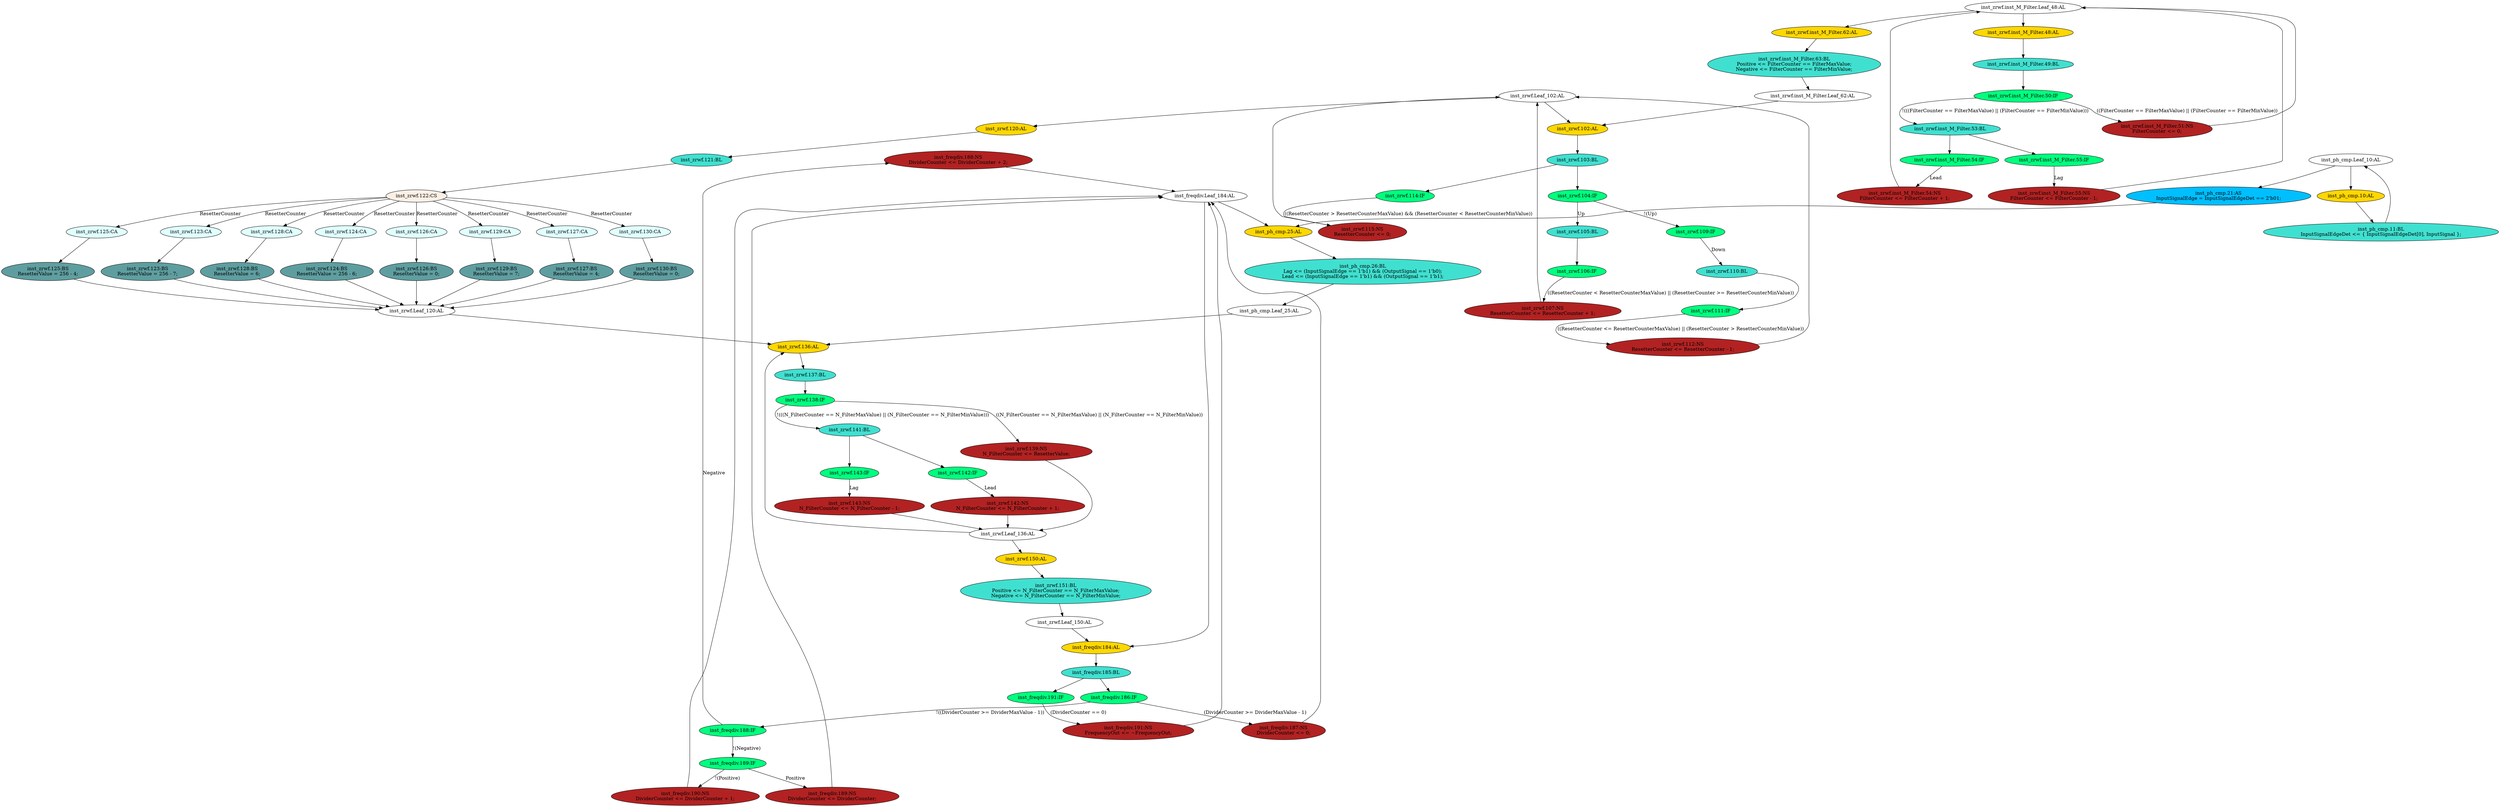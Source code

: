 strict digraph "compose( ,  )" {
	node [label="\N"];
	"inst_freqdiv.188:NS"	 [ast="<pyverilog.vparser.ast.NonblockingSubstitution object at 0x7f12a5ec8a90>",
		fillcolor=firebrick,
		label="inst_freqdiv.188:NS
DividerCounter <= DividerCounter + 2;",
		statements="[<pyverilog.vparser.ast.NonblockingSubstitution object at 0x7f12a5ec8a90>]",
		style=filled,
		typ=NonblockingSubstitution];
	"inst_freqdiv.Leaf_184:AL"	 [def_var="['FrequencyOut', 'DividerCounter']",
		label="inst_freqdiv.Leaf_184:AL"];
	"inst_freqdiv.188:NS" -> "inst_freqdiv.Leaf_184:AL"	 [cond="[]",
		lineno=None];
	"inst_zrwf.129:BS"	 [ast="<pyverilog.vparser.ast.BlockingSubstitution object at 0x7f12a5ea9150>",
		fillcolor=cadetblue,
		label="inst_zrwf.129:BS
ResetterValue = 7;",
		statements="[<pyverilog.vparser.ast.BlockingSubstitution object at 0x7f12a5ea9150>]",
		style=filled,
		typ=BlockingSubstitution];
	"inst_zrwf.Leaf_120:AL"	 [def_var="['ResetterValue']",
		label="inst_zrwf.Leaf_120:AL"];
	"inst_zrwf.129:BS" -> "inst_zrwf.Leaf_120:AL"	 [cond="[]",
		lineno=None];
	"inst_zrwf.127:BS"	 [ast="<pyverilog.vparser.ast.BlockingSubstitution object at 0x7f12a5e9fc90>",
		fillcolor=cadetblue,
		label="inst_zrwf.127:BS
ResetterValue = 4;",
		statements="[<pyverilog.vparser.ast.BlockingSubstitution object at 0x7f12a5e9fc90>]",
		style=filled,
		typ=BlockingSubstitution];
	"inst_zrwf.127:BS" -> "inst_zrwf.Leaf_120:AL"	 [cond="[]",
		lineno=None];
	"inst_zrwf.114:IF"	 [ast="<pyverilog.vparser.ast.IfStatement object at 0x7f12a5e9c890>",
		fillcolor=springgreen,
		label="inst_zrwf.114:IF",
		statements="[]",
		style=filled,
		typ=IfStatement];
	"inst_zrwf.115:NS"	 [ast="<pyverilog.vparser.ast.NonblockingSubstitution object at 0x7f12a5e9c9d0>",
		fillcolor=firebrick,
		label="inst_zrwf.115:NS
ResetterCounter <= 0;",
		statements="[<pyverilog.vparser.ast.NonblockingSubstitution object at 0x7f12a5e9c9d0>]",
		style=filled,
		typ=NonblockingSubstitution];
	"inst_zrwf.114:IF" -> "inst_zrwf.115:NS"	 [cond="['ResetterCounter', 'ResetterCounterMaxValue', 'ResetterCounter', 'ResetterCounterMinValue']",
		label="((ResetterCounter > ResetterCounterMaxValue) && (ResetterCounter < ResetterCounterMinValue))",
		lineno=114];
	"inst_zrwf.inst_M_Filter.62:AL"	 [ast="<pyverilog.vparser.ast.Always object at 0x7f12a5eff910>",
		clk_sens=True,
		fillcolor=gold,
		label="inst_zrwf.inst_M_Filter.62:AL",
		sens="['MainClock']",
		statements="[]",
		style=filled,
		typ=Always,
		use_var="['FilterCounter']"];
	"inst_zrwf.inst_M_Filter.63:BL"	 [ast="<pyverilog.vparser.ast.Block object at 0x7f12a5effb50>",
		fillcolor=turquoise,
		label="inst_zrwf.inst_M_Filter.63:BL
Positive <= FilterCounter == FilterMaxValue;
Negative <= FilterCounter == FilterMinValue;",
		statements="[<pyverilog.vparser.ast.NonblockingSubstitution object at 0x7f12a5effad0>, <pyverilog.vparser.ast.NonblockingSubstitution object \
at 0x7f12a5effd10>]",
		style=filled,
		typ=Block];
	"inst_zrwf.inst_M_Filter.62:AL" -> "inst_zrwf.inst_M_Filter.63:BL"	 [cond="[]",
		lineno=None];
	"inst_zrwf.130:BS"	 [ast="<pyverilog.vparser.ast.BlockingSubstitution object at 0x7f12a5ea9350>",
		fillcolor=cadetblue,
		label="inst_zrwf.130:BS
ResetterValue = 0;",
		statements="[<pyverilog.vparser.ast.BlockingSubstitution object at 0x7f12a5ea9350>]",
		style=filled,
		typ=BlockingSubstitution];
	"inst_zrwf.130:BS" -> "inst_zrwf.Leaf_120:AL"	 [cond="[]",
		lineno=None];
	"inst_zrwf.inst_M_Filter.54:IF"	 [ast="<pyverilog.vparser.ast.IfStatement object at 0x7f12a5eff2d0>",
		fillcolor=springgreen,
		label="inst_zrwf.inst_M_Filter.54:IF",
		statements="[]",
		style=filled,
		typ=IfStatement];
	"inst_zrwf.inst_M_Filter.54:NS"	 [ast="<pyverilog.vparser.ast.NonblockingSubstitution object at 0x7f12a5eff490>",
		fillcolor=firebrick,
		label="inst_zrwf.inst_M_Filter.54:NS
FilterCounter <= FilterCounter + 1;",
		statements="[<pyverilog.vparser.ast.NonblockingSubstitution object at 0x7f12a5eff490>]",
		style=filled,
		typ=NonblockingSubstitution];
	"inst_zrwf.inst_M_Filter.54:IF" -> "inst_zrwf.inst_M_Filter.54:NS"	 [cond="['Lead']",
		label=Lead,
		lineno=54];
	"inst_freqdiv.187:NS"	 [ast="<pyverilog.vparser.ast.NonblockingSubstitution object at 0x7f12a5ec8710>",
		fillcolor=firebrick,
		label="inst_freqdiv.187:NS
DividerCounter <= 0;",
		statements="[<pyverilog.vparser.ast.NonblockingSubstitution object at 0x7f12a5ec8710>]",
		style=filled,
		typ=NonblockingSubstitution];
	"inst_freqdiv.187:NS" -> "inst_freqdiv.Leaf_184:AL"	 [cond="[]",
		lineno=None];
	"inst_zrwf.142:NS"	 [ast="<pyverilog.vparser.ast.NonblockingSubstitution object at 0x7f12a5ea9d50>",
		fillcolor=firebrick,
		label="inst_zrwf.142:NS
N_FilterCounter <= N_FilterCounter + 1;",
		statements="[<pyverilog.vparser.ast.NonblockingSubstitution object at 0x7f12a5ea9d50>]",
		style=filled,
		typ=NonblockingSubstitution];
	"inst_zrwf.Leaf_136:AL"	 [def_var="['N_FilterCounter']",
		label="inst_zrwf.Leaf_136:AL"];
	"inst_zrwf.142:NS" -> "inst_zrwf.Leaf_136:AL"	 [cond="[]",
		lineno=None];
	"inst_ph_cmp.26:BL"	 [ast="<pyverilog.vparser.ast.Block object at 0x7f12a62ede50>",
		fillcolor=turquoise,
		label="inst_ph_cmp.26:BL
Lag <= (InputSignalEdge == 1'b1) && (OutputSignal == 1'b0);
Lead <= (InputSignalEdge == 1'b1) && (OutputSignal == \
1'b1);",
		statements="[<pyverilog.vparser.ast.NonblockingSubstitution object at 0x7f12a62ed1d0>, <pyverilog.vparser.ast.NonblockingSubstitution object \
at 0x7f12a6641890>]",
		style=filled,
		typ=Block];
	"inst_ph_cmp.Leaf_25:AL"	 [def_var="['Lag', 'Lead']",
		label="inst_ph_cmp.Leaf_25:AL"];
	"inst_ph_cmp.26:BL" -> "inst_ph_cmp.Leaf_25:AL"	 [cond="[]",
		lineno=None];
	"inst_zrwf.112:NS"	 [ast="<pyverilog.vparser.ast.NonblockingSubstitution object at 0x7f12a5e9c610>",
		fillcolor=firebrick,
		label="inst_zrwf.112:NS
ResetterCounter <= ResetterCounter - 1;",
		statements="[<pyverilog.vparser.ast.NonblockingSubstitution object at 0x7f12a5e9c610>]",
		style=filled,
		typ=NonblockingSubstitution];
	"inst_zrwf.Leaf_102:AL"	 [def_var="['ResetterCounter']",
		label="inst_zrwf.Leaf_102:AL"];
	"inst_zrwf.112:NS" -> "inst_zrwf.Leaf_102:AL"	 [cond="[]",
		lineno=None];
	"inst_zrwf.105:BL"	 [ast="<pyverilog.vparser.ast.Block object at 0x7f12a5efd850>",
		fillcolor=turquoise,
		label="inst_zrwf.105:BL",
		statements="[]",
		style=filled,
		typ=Block];
	"inst_zrwf.106:IF"	 [ast="<pyverilog.vparser.ast.IfStatement object at 0x7f12a5efdd10>",
		fillcolor=springgreen,
		label="inst_zrwf.106:IF",
		statements="[]",
		style=filled,
		typ=IfStatement];
	"inst_zrwf.105:BL" -> "inst_zrwf.106:IF"	 [cond="[]",
		lineno=None];
	"inst_freqdiv.184:AL"	 [ast="<pyverilog.vparser.ast.Always object at 0x7f12a5ec8390>",
		clk_sens=True,
		fillcolor=gold,
		label="inst_freqdiv.184:AL",
		sens="['MainClock']",
		statements="[]",
		style=filled,
		typ=Always,
		use_var="['DividerMaxValue', 'FrequencyOut', 'DividerCounter', 'Negative', 'Positive']"];
	"inst_freqdiv.Leaf_184:AL" -> "inst_freqdiv.184:AL";
	"inst_ph_cmp.25:AL"	 [ast="<pyverilog.vparser.ast.Always object at 0x7f12a6309650>",
		clk_sens=True,
		fillcolor=gold,
		label="inst_ph_cmp.25:AL",
		sens="['MainClock']",
		statements="[]",
		style=filled,
		typ=Always,
		use_var="['InputSignalEdge', 'OutputSignal']"];
	"inst_freqdiv.Leaf_184:AL" -> "inst_ph_cmp.25:AL";
	"inst_freqdiv.190:NS"	 [ast="<pyverilog.vparser.ast.NonblockingSubstitution object at 0x7f12a5ec4050>",
		fillcolor=firebrick,
		label="inst_freqdiv.190:NS
DividerCounter <= DividerCounter + 1;",
		statements="[<pyverilog.vparser.ast.NonblockingSubstitution object at 0x7f12a5ec4050>]",
		style=filled,
		typ=NonblockingSubstitution];
	"inst_freqdiv.190:NS" -> "inst_freqdiv.Leaf_184:AL"	 [cond="[]",
		lineno=None];
	"inst_zrwf.inst_M_Filter.51:NS"	 [ast="<pyverilog.vparser.ast.NonblockingSubstitution object at 0x7f12a5eff0d0>",
		fillcolor=firebrick,
		label="inst_zrwf.inst_M_Filter.51:NS
FilterCounter <= 0;",
		statements="[<pyverilog.vparser.ast.NonblockingSubstitution object at 0x7f12a5eff0d0>]",
		style=filled,
		typ=NonblockingSubstitution];
	"inst_zrwf.inst_M_Filter.Leaf_48:AL"	 [def_var="['FilterCounter']",
		label="inst_zrwf.inst_M_Filter.Leaf_48:AL"];
	"inst_zrwf.inst_M_Filter.51:NS" -> "inst_zrwf.inst_M_Filter.Leaf_48:AL"	 [cond="[]",
		lineno=None];
	"inst_zrwf.inst_M_Filter.Leaf_62:AL"	 [def_var="['Positive', 'Negative']",
		label="inst_zrwf.inst_M_Filter.Leaf_62:AL"];
	"inst_zrwf.102:AL"	 [ast="<pyverilog.vparser.ast.Always object at 0x7f12a5efd890>",
		clk_sens=True,
		fillcolor=gold,
		label="inst_zrwf.102:AL",
		sens="['MainClock']",
		statements="[]",
		style=filled,
		typ=Always,
		use_var="['ResetterCounterMaxValue', 'ResetterCounter', 'ResetterCounterMinValue', 'Down', 'Up']"];
	"inst_zrwf.inst_M_Filter.Leaf_62:AL" -> "inst_zrwf.102:AL";
	"inst_zrwf.107:NS"	 [ast="<pyverilog.vparser.ast.NonblockingSubstitution object at 0x7f12a5efdf10>",
		fillcolor=firebrick,
		label="inst_zrwf.107:NS
ResetterCounter <= ResetterCounter + 1;",
		statements="[<pyverilog.vparser.ast.NonblockingSubstitution object at 0x7f12a5efdf10>]",
		style=filled,
		typ=NonblockingSubstitution];
	"inst_zrwf.107:NS" -> "inst_zrwf.Leaf_102:AL"	 [cond="[]",
		lineno=None];
	"inst_zrwf.125:BS"	 [ast="<pyverilog.vparser.ast.BlockingSubstitution object at 0x7f12a5e9f810>",
		fillcolor=cadetblue,
		label="inst_zrwf.125:BS
ResetterValue = 256 - 4;",
		statements="[<pyverilog.vparser.ast.BlockingSubstitution object at 0x7f12a5e9f810>]",
		style=filled,
		typ=BlockingSubstitution];
	"inst_zrwf.125:BS" -> "inst_zrwf.Leaf_120:AL"	 [cond="[]",
		lineno=None];
	"inst_zrwf.136:AL"	 [ast="<pyverilog.vparser.ast.Always object at 0x7f12a5ea94d0>",
		clk_sens=True,
		fillcolor=gold,
		label="inst_zrwf.136:AL",
		sens="['MainClock']",
		statements="[]",
		style=filled,
		typ=Always,
		use_var="['Lead', 'N_FilterMaxValue', 'Lag', 'ResetterValue', 'N_FilterMinValue', 'N_FilterCounter']"];
	"inst_zrwf.137:BL"	 [ast="<pyverilog.vparser.ast.Block object at 0x7f12a5ea9550>",
		fillcolor=turquoise,
		label="inst_zrwf.137:BL",
		statements="[]",
		style=filled,
		typ=Block];
	"inst_zrwf.136:AL" -> "inst_zrwf.137:BL"	 [cond="[]",
		lineno=None];
	"inst_zrwf.103:BL"	 [ast="<pyverilog.vparser.ast.Block object at 0x7f12a5efd990>",
		fillcolor=turquoise,
		label="inst_zrwf.103:BL",
		statements="[]",
		style=filled,
		typ=Block];
	"inst_zrwf.103:BL" -> "inst_zrwf.114:IF"	 [cond="[]",
		lineno=None];
	"inst_zrwf.104:IF"	 [ast="<pyverilog.vparser.ast.IfStatement object at 0x7f12a5efdf90>",
		fillcolor=springgreen,
		label="inst_zrwf.104:IF",
		statements="[]",
		style=filled,
		typ=IfStatement];
	"inst_zrwf.103:BL" -> "inst_zrwf.104:IF"	 [cond="[]",
		lineno=None];
	"inst_zrwf.123:CA"	 [ast="<pyverilog.vparser.ast.Case object at 0x7f12a5e9cfd0>",
		fillcolor=lightcyan,
		label="inst_zrwf.123:CA",
		statements="[]",
		style=filled,
		typ=Case];
	"inst_zrwf.123:BS"	 [ast="<pyverilog.vparser.ast.BlockingSubstitution object at 0x7f12a5e9f190>",
		fillcolor=cadetblue,
		label="inst_zrwf.123:BS
ResetterValue = 256 - 7;",
		statements="[<pyverilog.vparser.ast.BlockingSubstitution object at 0x7f12a5e9f190>]",
		style=filled,
		typ=BlockingSubstitution];
	"inst_zrwf.123:CA" -> "inst_zrwf.123:BS"	 [cond="[]",
		lineno=None];
	"inst_zrwf.inst_M_Filter.48:AL"	 [ast="<pyverilog.vparser.ast.Always object at 0x7f12a5ecac10>",
		clk_sens=True,
		fillcolor=gold,
		label="inst_zrwf.inst_M_Filter.48:AL",
		sens="['MainClock']",
		statements="[]",
		style=filled,
		typ=Always,
		use_var="['Lag', 'FilterMaxValue', 'FilterCounter', 'FilterMinValue', 'Lead']"];
	"inst_zrwf.inst_M_Filter.49:BL"	 [ast="<pyverilog.vparser.ast.Block object at 0x7f12a5ecac90>",
		fillcolor=turquoise,
		label="inst_zrwf.inst_M_Filter.49:BL",
		statements="[]",
		style=filled,
		typ=Block];
	"inst_zrwf.inst_M_Filter.48:AL" -> "inst_zrwf.inst_M_Filter.49:BL"	 [cond="[]",
		lineno=None];
	"inst_freqdiv.185:BL"	 [ast="<pyverilog.vparser.ast.Block object at 0x7f12a5ec83d0>",
		fillcolor=turquoise,
		label="inst_freqdiv.185:BL",
		statements="[]",
		style=filled,
		typ=Block];
	"inst_freqdiv.186:IF"	 [ast="<pyverilog.vparser.ast.IfStatement object at 0x7f12a5ec86d0>",
		fillcolor=springgreen,
		label="inst_freqdiv.186:IF",
		statements="[]",
		style=filled,
		typ=IfStatement];
	"inst_freqdiv.185:BL" -> "inst_freqdiv.186:IF"	 [cond="[]",
		lineno=None];
	"inst_freqdiv.191:IF"	 [ast="<pyverilog.vparser.ast.IfStatement object at 0x7f12a5ec8e10>",
		fillcolor=springgreen,
		label="inst_freqdiv.191:IF",
		statements="[]",
		style=filled,
		typ=IfStatement];
	"inst_freqdiv.185:BL" -> "inst_freqdiv.191:IF"	 [cond="[]",
		lineno=None];
	"inst_freqdiv.191:NS"	 [ast="<pyverilog.vparser.ast.NonblockingSubstitution object at 0x7f12a5ec41d0>",
		fillcolor=firebrick,
		label="inst_freqdiv.191:NS
FrequencyOut <= ~FrequencyOut;",
		statements="[<pyverilog.vparser.ast.NonblockingSubstitution object at 0x7f12a5ec41d0>]",
		style=filled,
		typ=NonblockingSubstitution];
	"inst_freqdiv.191:NS" -> "inst_freqdiv.Leaf_184:AL"	 [cond="[]",
		lineno=None];
	"inst_zrwf.143:IF"	 [ast="<pyverilog.vparser.ast.IfStatement object at 0x7f12a5ea9e90>",
		fillcolor=springgreen,
		label="inst_zrwf.143:IF",
		statements="[]",
		style=filled,
		typ=IfStatement];
	"inst_zrwf.143:NS"	 [ast="<pyverilog.vparser.ast.NonblockingSubstitution object at 0x7f12a5ea8090>",
		fillcolor=firebrick,
		label="inst_zrwf.143:NS
N_FilterCounter <= N_FilterCounter - 1;",
		statements="[<pyverilog.vparser.ast.NonblockingSubstitution object at 0x7f12a5ea8090>]",
		style=filled,
		typ=NonblockingSubstitution];
	"inst_zrwf.143:IF" -> "inst_zrwf.143:NS"	 [cond="['Lag']",
		label=Lag,
		lineno=143];
	"inst_zrwf.115:NS" -> "inst_zrwf.Leaf_102:AL"	 [cond="[]",
		lineno=None];
	"inst_zrwf.128:BS"	 [ast="<pyverilog.vparser.ast.BlockingSubstitution object at 0x7f12a5e9fed0>",
		fillcolor=cadetblue,
		label="inst_zrwf.128:BS
ResetterValue = 6;",
		statements="[<pyverilog.vparser.ast.BlockingSubstitution object at 0x7f12a5e9fed0>]",
		style=filled,
		typ=BlockingSubstitution];
	"inst_zrwf.128:BS" -> "inst_zrwf.Leaf_120:AL"	 [cond="[]",
		lineno=None];
	"inst_zrwf.120:AL"	 [ast="<pyverilog.vparser.ast.Always object at 0x7f12a5e9cd90>",
		clk_sens=False,
		fillcolor=gold,
		label="inst_zrwf.120:AL",
		sens="[]",
		statements="[]",
		style=filled,
		typ=Always,
		use_var="['ResetterCounter']"];
	"inst_zrwf.121:BL"	 [ast="<pyverilog.vparser.ast.Block object at 0x7f12a5e9ce10>",
		fillcolor=turquoise,
		label="inst_zrwf.121:BL",
		statements="[]",
		style=filled,
		typ=Block];
	"inst_zrwf.120:AL" -> "inst_zrwf.121:BL"	 [cond="[]",
		lineno=None];
	"inst_zrwf.inst_M_Filter.63:BL" -> "inst_zrwf.inst_M_Filter.Leaf_62:AL"	 [cond="[]",
		lineno=None];
	"inst_zrwf.127:CA"	 [ast="<pyverilog.vparser.ast.Case object at 0x7f12a5e9fb90>",
		fillcolor=lightcyan,
		label="inst_zrwf.127:CA",
		statements="[]",
		style=filled,
		typ=Case];
	"inst_zrwf.127:CA" -> "inst_zrwf.127:BS"	 [cond="[]",
		lineno=None];
	"inst_zrwf.123:BS" -> "inst_zrwf.Leaf_120:AL"	 [cond="[]",
		lineno=None];
	"inst_ph_cmp.Leaf_10:AL"	 [def_var="['InputSignalEdgeDet']",
		label="inst_ph_cmp.Leaf_10:AL"];
	"inst_ph_cmp.21:AS"	 [ast="<pyverilog.vparser.ast.Assign object at 0x7f12a6295dd0>",
		def_var="['InputSignalEdge']",
		fillcolor=deepskyblue,
		label="inst_ph_cmp.21:AS
InputSignalEdge = InputSignalEdgeDet == 2'b01;",
		statements="[]",
		style=filled,
		typ=Assign,
		use_var="['InputSignalEdgeDet']"];
	"inst_ph_cmp.Leaf_10:AL" -> "inst_ph_cmp.21:AS";
	"inst_ph_cmp.10:AL"	 [ast="<pyverilog.vparser.ast.Always object at 0x7f12a65dc390>",
		clk_sens=True,
		fillcolor=gold,
		label="inst_ph_cmp.10:AL",
		sens="['MainClock']",
		statements="[]",
		style=filled,
		typ=Always,
		use_var="['InputSignal', 'InputSignalEdgeDet']"];
	"inst_ph_cmp.Leaf_10:AL" -> "inst_ph_cmp.10:AL";
	"inst_zrwf.106:IF" -> "inst_zrwf.107:NS"	 [cond="['ResetterCounter', 'ResetterCounterMaxValue', 'ResetterCounter', 'ResetterCounterMinValue']",
		label="((ResetterCounter < ResetterCounterMaxValue) || (ResetterCounter >= ResetterCounterMinValue))",
		lineno=106];
	"inst_zrwf.129:CA"	 [ast="<pyverilog.vparser.ast.Case object at 0x7f12a5ea9050>",
		fillcolor=lightcyan,
		label="inst_zrwf.129:CA",
		statements="[]",
		style=filled,
		typ=Case];
	"inst_zrwf.129:CA" -> "inst_zrwf.129:BS"	 [cond="[]",
		lineno=None];
	"inst_zrwf.110:BL"	 [ast="<pyverilog.vparser.ast.Block object at 0x7f12a5e9c090>",
		fillcolor=turquoise,
		label="inst_zrwf.110:BL",
		statements="[]",
		style=filled,
		typ=Block];
	"inst_zrwf.111:IF"	 [ast="<pyverilog.vparser.ast.IfStatement object at 0x7f12a5e9c410>",
		fillcolor=springgreen,
		label="inst_zrwf.111:IF",
		statements="[]",
		style=filled,
		typ=IfStatement];
	"inst_zrwf.110:BL" -> "inst_zrwf.111:IF"	 [cond="[]",
		lineno=None];
	"inst_zrwf.130:CA"	 [ast="<pyverilog.vparser.ast.Case object at 0x7f12a5ea9250>",
		fillcolor=lightcyan,
		label="inst_zrwf.130:CA",
		statements="[]",
		style=filled,
		typ=Case];
	"inst_zrwf.130:CA" -> "inst_zrwf.130:BS"	 [cond="[]",
		lineno=None];
	"inst_zrwf.138:IF"	 [ast="<pyverilog.vparser.ast.IfStatement object at 0x7f12a5ea99d0>",
		fillcolor=springgreen,
		label="inst_zrwf.138:IF",
		statements="[]",
		style=filled,
		typ=IfStatement];
	"inst_zrwf.137:BL" -> "inst_zrwf.138:IF"	 [cond="[]",
		lineno=None];
	"inst_zrwf.128:CA"	 [ast="<pyverilog.vparser.ast.Case object at 0x7f12a5e9fdd0>",
		fillcolor=lightcyan,
		label="inst_zrwf.128:CA",
		statements="[]",
		style=filled,
		typ=Case];
	"inst_zrwf.128:CA" -> "inst_zrwf.128:BS"	 [cond="[]",
		lineno=None];
	"inst_zrwf.122:CS"	 [ast="<pyverilog.vparser.ast.CaseStatement object at 0x7f12a5ea91d0>",
		fillcolor=linen,
		label="inst_zrwf.122:CS",
		statements="[]",
		style=filled,
		typ=CaseStatement];
	"inst_zrwf.122:CS" -> "inst_zrwf.123:CA"	 [cond="['ResetterCounter']",
		label=ResetterCounter,
		lineno=122];
	"inst_zrwf.122:CS" -> "inst_zrwf.127:CA"	 [cond="['ResetterCounter']",
		label=ResetterCounter,
		lineno=122];
	"inst_zrwf.122:CS" -> "inst_zrwf.129:CA"	 [cond="['ResetterCounter']",
		label=ResetterCounter,
		lineno=122];
	"inst_zrwf.122:CS" -> "inst_zrwf.130:CA"	 [cond="['ResetterCounter']",
		label=ResetterCounter,
		lineno=122];
	"inst_zrwf.122:CS" -> "inst_zrwf.128:CA"	 [cond="['ResetterCounter']",
		label=ResetterCounter,
		lineno=122];
	"inst_zrwf.125:CA"	 [ast="<pyverilog.vparser.ast.Case object at 0x7f12a5e9f690>",
		fillcolor=lightcyan,
		label="inst_zrwf.125:CA",
		statements="[]",
		style=filled,
		typ=Case];
	"inst_zrwf.122:CS" -> "inst_zrwf.125:CA"	 [cond="['ResetterCounter']",
		label=ResetterCounter,
		lineno=122];
	"inst_zrwf.124:CA"	 [ast="<pyverilog.vparser.ast.Case object at 0x7f12a5e9f390>",
		fillcolor=lightcyan,
		label="inst_zrwf.124:CA",
		statements="[]",
		style=filled,
		typ=Case];
	"inst_zrwf.122:CS" -> "inst_zrwf.124:CA"	 [cond="['ResetterCounter']",
		label=ResetterCounter,
		lineno=122];
	"inst_zrwf.126:CA"	 [ast="<pyverilog.vparser.ast.Case object at 0x7f12a5e9f950>",
		fillcolor=lightcyan,
		label="inst_zrwf.126:CA",
		statements="[]",
		style=filled,
		typ=Case];
	"inst_zrwf.122:CS" -> "inst_zrwf.126:CA"	 [cond="['ResetterCounter']",
		label=ResetterCounter,
		lineno=122];
	"inst_zrwf.109:IF"	 [ast="<pyverilog.vparser.ast.IfStatement object at 0x7f12a5e9c050>",
		fillcolor=springgreen,
		label="inst_zrwf.109:IF",
		statements="[]",
		style=filled,
		typ=IfStatement];
	"inst_zrwf.109:IF" -> "inst_zrwf.110:BL"	 [cond="['Down']",
		label=Down,
		lineno=109];
	"inst_ph_cmp.21:AS" -> "inst_ph_cmp.25:AL";
	"inst_zrwf.143:NS" -> "inst_zrwf.Leaf_136:AL"	 [cond="[]",
		lineno=None];
	"inst_zrwf.inst_M_Filter.55:IF"	 [ast="<pyverilog.vparser.ast.IfStatement object at 0x7f12a5eff590>",
		fillcolor=springgreen,
		label="inst_zrwf.inst_M_Filter.55:IF",
		statements="[]",
		style=filled,
		typ=IfStatement];
	"inst_zrwf.inst_M_Filter.55:NS"	 [ast="<pyverilog.vparser.ast.NonblockingSubstitution object at 0x7f12a5eff750>",
		fillcolor=firebrick,
		label="inst_zrwf.inst_M_Filter.55:NS
FilterCounter <= FilterCounter - 1;",
		statements="[<pyverilog.vparser.ast.NonblockingSubstitution object at 0x7f12a5eff750>]",
		style=filled,
		typ=NonblockingSubstitution];
	"inst_zrwf.inst_M_Filter.55:IF" -> "inst_zrwf.inst_M_Filter.55:NS"	 [cond="['Lag']",
		label=Lag,
		lineno=55];
	"inst_zrwf.142:IF"	 [ast="<pyverilog.vparser.ast.IfStatement object at 0x7f12a5ea9b90>",
		fillcolor=springgreen,
		label="inst_zrwf.142:IF",
		statements="[]",
		style=filled,
		typ=IfStatement];
	"inst_zrwf.142:IF" -> "inst_zrwf.142:NS"	 [cond="['Lead']",
		label=Lead,
		lineno=142];
	"inst_freqdiv.186:IF" -> "inst_freqdiv.187:NS"	 [cond="['DividerCounter', 'DividerMaxValue']",
		label="(DividerCounter >= DividerMaxValue - 1)",
		lineno=186];
	"inst_freqdiv.188:IF"	 [ast="<pyverilog.vparser.ast.IfStatement object at 0x7f12a5ec8a50>",
		fillcolor=springgreen,
		label="inst_freqdiv.188:IF",
		statements="[]",
		style=filled,
		typ=IfStatement];
	"inst_freqdiv.186:IF" -> "inst_freqdiv.188:IF"	 [cond="['DividerCounter', 'DividerMaxValue']",
		label="!((DividerCounter >= DividerMaxValue - 1))",
		lineno=186];
	"inst_ph_cmp.11:BL"	 [ast="<pyverilog.vparser.ast.Block object at 0x7f12a6331990>",
		fillcolor=turquoise,
		label="inst_ph_cmp.11:BL
InputSignalEdgeDet <= { InputSignalEdgeDet[0], InputSignal };",
		statements="[<pyverilog.vparser.ast.NonblockingSubstitution object at 0x7f12a62f1190>]",
		style=filled,
		typ=Block];
	"inst_ph_cmp.10:AL" -> "inst_ph_cmp.11:BL"	 [cond="[]",
		lineno=None];
	"inst_zrwf.inst_M_Filter.55:NS" -> "inst_zrwf.inst_M_Filter.Leaf_48:AL"	 [cond="[]",
		lineno=None];
	"inst_zrwf.111:IF" -> "inst_zrwf.112:NS"	 [cond="['ResetterCounter', 'ResetterCounterMaxValue', 'ResetterCounter', 'ResetterCounterMinValue']",
		label="((ResetterCounter <= ResetterCounterMaxValue) || (ResetterCounter > ResetterCounterMinValue))",
		lineno=111];
	"inst_zrwf.124:BS"	 [ast="<pyverilog.vparser.ast.BlockingSubstitution object at 0x7f12a5e9f510>",
		fillcolor=cadetblue,
		label="inst_zrwf.124:BS
ResetterValue = 256 - 6;",
		statements="[<pyverilog.vparser.ast.BlockingSubstitution object at 0x7f12a5e9f510>]",
		style=filled,
		typ=BlockingSubstitution];
	"inst_zrwf.124:BS" -> "inst_zrwf.Leaf_120:AL"	 [cond="[]",
		lineno=None];
	"inst_zrwf.inst_M_Filter.50:IF"	 [ast="<pyverilog.vparser.ast.IfStatement object at 0x7f12a5eff110>",
		fillcolor=springgreen,
		label="inst_zrwf.inst_M_Filter.50:IF",
		statements="[]",
		style=filled,
		typ=IfStatement];
	"inst_zrwf.inst_M_Filter.49:BL" -> "inst_zrwf.inst_M_Filter.50:IF"	 [cond="[]",
		lineno=None];
	"inst_freqdiv.191:IF" -> "inst_freqdiv.191:NS"	 [cond="['DividerCounter']",
		label="(DividerCounter == 0)",
		lineno=191];
	"inst_zrwf.139:NS"	 [ast="<pyverilog.vparser.ast.NonblockingSubstitution object at 0x7f12a5ea9990>",
		fillcolor=firebrick,
		label="inst_zrwf.139:NS
N_FilterCounter <= ResetterValue;",
		statements="[<pyverilog.vparser.ast.NonblockingSubstitution object at 0x7f12a5ea9990>]",
		style=filled,
		typ=NonblockingSubstitution];
	"inst_zrwf.139:NS" -> "inst_zrwf.Leaf_136:AL"	 [cond="[]",
		lineno=None];
	"inst_ph_cmp.Leaf_25:AL" -> "inst_zrwf.136:AL";
	"inst_zrwf.125:CA" -> "inst_zrwf.125:BS"	 [cond="[]",
		lineno=None];
	"inst_zrwf.Leaf_102:AL" -> "inst_zrwf.120:AL";
	"inst_zrwf.Leaf_102:AL" -> "inst_zrwf.102:AL";
	"inst_zrwf.124:CA" -> "inst_zrwf.124:BS"	 [cond="[]",
		lineno=None];
	"inst_zrwf.Leaf_136:AL" -> "inst_zrwf.136:AL";
	"inst_zrwf.150:AL"	 [ast="<pyverilog.vparser.ast.Always object at 0x7f12a5ea8250>",
		clk_sens=True,
		fillcolor=gold,
		label="inst_zrwf.150:AL",
		sens="['MainClock']",
		statements="[]",
		style=filled,
		typ=Always,
		use_var="['N_FilterCounter']"];
	"inst_zrwf.Leaf_136:AL" -> "inst_zrwf.150:AL";
	"inst_zrwf.141:BL"	 [ast="<pyverilog.vparser.ast.Block object at 0x7f12a5ea9dd0>",
		fillcolor=turquoise,
		label="inst_zrwf.141:BL",
		statements="[]",
		style=filled,
		typ=Block];
	"inst_zrwf.141:BL" -> "inst_zrwf.143:IF"	 [cond="[]",
		lineno=None];
	"inst_zrwf.141:BL" -> "inst_zrwf.142:IF"	 [cond="[]",
		lineno=None];
	"inst_zrwf.151:BL"	 [ast="<pyverilog.vparser.ast.Block object at 0x7f12a5ea8490>",
		fillcolor=turquoise,
		label="inst_zrwf.151:BL
Positive <= N_FilterCounter == N_FilterMaxValue;
Negative <= N_FilterCounter == N_FilterMinValue;",
		statements="[<pyverilog.vparser.ast.NonblockingSubstitution object at 0x7f12a5ea8410>, <pyverilog.vparser.ast.NonblockingSubstitution object \
at 0x7f12a5ea8650>]",
		style=filled,
		typ=Block];
	"inst_zrwf.150:AL" -> "inst_zrwf.151:BL"	 [cond="[]",
		lineno=None];
	"inst_freqdiv.189:NS"	 [ast="<pyverilog.vparser.ast.NonblockingSubstitution object at 0x7f12a5ec8d90>",
		fillcolor=firebrick,
		label="inst_freqdiv.189:NS
DividerCounter <= DividerCounter;",
		statements="[<pyverilog.vparser.ast.NonblockingSubstitution object at 0x7f12a5ec8d90>]",
		style=filled,
		typ=NonblockingSubstitution];
	"inst_freqdiv.189:NS" -> "inst_freqdiv.Leaf_184:AL"	 [cond="[]",
		lineno=None];
	"inst_zrwf.inst_M_Filter.54:NS" -> "inst_zrwf.inst_M_Filter.Leaf_48:AL"	 [cond="[]",
		lineno=None];
	"inst_zrwf.126:BS"	 [ast="<pyverilog.vparser.ast.BlockingSubstitution object at 0x7f12a5e9fa50>",
		fillcolor=cadetblue,
		label="inst_zrwf.126:BS
ResetterValue = 0;",
		statements="[<pyverilog.vparser.ast.BlockingSubstitution object at 0x7f12a5e9fa50>]",
		style=filled,
		typ=BlockingSubstitution];
	"inst_zrwf.126:BS" -> "inst_zrwf.Leaf_120:AL"	 [cond="[]",
		lineno=None];
	"inst_zrwf.104:IF" -> "inst_zrwf.105:BL"	 [cond="['Up']",
		label=Up,
		lineno=104];
	"inst_zrwf.104:IF" -> "inst_zrwf.109:IF"	 [cond="['Up']",
		label="!(Up)",
		lineno=104];
	"inst_freqdiv.184:AL" -> "inst_freqdiv.185:BL"	 [cond="[]",
		lineno=None];
	"inst_zrwf.121:BL" -> "inst_zrwf.122:CS"	 [cond="[]",
		lineno=None];
	"inst_zrwf.138:IF" -> "inst_zrwf.139:NS"	 [cond="['N_FilterCounter', 'N_FilterMaxValue', 'N_FilterCounter', 'N_FilterMinValue']",
		label="((N_FilterCounter == N_FilterMaxValue) || (N_FilterCounter == N_FilterMinValue))",
		lineno=138];
	"inst_zrwf.138:IF" -> "inst_zrwf.141:BL"	 [cond="['N_FilterCounter', 'N_FilterMaxValue', 'N_FilterCounter', 'N_FilterMinValue']",
		label="!(((N_FilterCounter == N_FilterMaxValue) || (N_FilterCounter == N_FilterMinValue)))",
		lineno=138];
	"inst_zrwf.126:CA" -> "inst_zrwf.126:BS"	 [cond="[]",
		lineno=None];
	"inst_freqdiv.189:IF"	 [ast="<pyverilog.vparser.ast.IfStatement object at 0x7f12a5ec8e50>",
		fillcolor=springgreen,
		label="inst_freqdiv.189:IF",
		statements="[]",
		style=filled,
		typ=IfStatement];
	"inst_freqdiv.189:IF" -> "inst_freqdiv.190:NS"	 [cond="['Positive']",
		label="!(Positive)",
		lineno=189];
	"inst_freqdiv.189:IF" -> "inst_freqdiv.189:NS"	 [cond="['Positive']",
		label=Positive,
		lineno=189];
	"inst_freqdiv.188:IF" -> "inst_freqdiv.188:NS"	 [cond="['Negative']",
		label=Negative,
		lineno=188];
	"inst_freqdiv.188:IF" -> "inst_freqdiv.189:IF"	 [cond="['Negative']",
		label="!(Negative)",
		lineno=188];
	"inst_zrwf.Leaf_120:AL" -> "inst_zrwf.136:AL";
	"inst_ph_cmp.25:AL" -> "inst_ph_cmp.26:BL"	 [cond="[]",
		lineno=None];
	"inst_ph_cmp.11:BL" -> "inst_ph_cmp.Leaf_10:AL"	 [cond="[]",
		lineno=None];
	"inst_zrwf.inst_M_Filter.50:IF" -> "inst_zrwf.inst_M_Filter.51:NS"	 [cond="['FilterCounter', 'FilterMaxValue', 'FilterCounter', 'FilterMinValue']",
		label="((FilterCounter == FilterMaxValue) || (FilterCounter == FilterMinValue))",
		lineno=50];
	"inst_zrwf.inst_M_Filter.53:BL"	 [ast="<pyverilog.vparser.ast.Block object at 0x7f12a5eff510>",
		fillcolor=turquoise,
		label="inst_zrwf.inst_M_Filter.53:BL",
		statements="[]",
		style=filled,
		typ=Block];
	"inst_zrwf.inst_M_Filter.50:IF" -> "inst_zrwf.inst_M_Filter.53:BL"	 [cond="['FilterCounter', 'FilterMaxValue', 'FilterCounter', 'FilterMinValue']",
		label="!(((FilterCounter == FilterMaxValue) || (FilterCounter == FilterMinValue)))",
		lineno=50];
	"inst_zrwf.102:AL" -> "inst_zrwf.103:BL"	 [cond="[]",
		lineno=None];
	"inst_zrwf.Leaf_150:AL"	 [def_var="['Positive', 'Negative']",
		label="inst_zrwf.Leaf_150:AL"];
	"inst_zrwf.151:BL" -> "inst_zrwf.Leaf_150:AL"	 [cond="[]",
		lineno=None];
	"inst_zrwf.inst_M_Filter.Leaf_48:AL" -> "inst_zrwf.inst_M_Filter.62:AL";
	"inst_zrwf.inst_M_Filter.Leaf_48:AL" -> "inst_zrwf.inst_M_Filter.48:AL";
	"inst_zrwf.inst_M_Filter.53:BL" -> "inst_zrwf.inst_M_Filter.54:IF"	 [cond="[]",
		lineno=None];
	"inst_zrwf.inst_M_Filter.53:BL" -> "inst_zrwf.inst_M_Filter.55:IF"	 [cond="[]",
		lineno=None];
	"inst_zrwf.Leaf_150:AL" -> "inst_freqdiv.184:AL";
}
